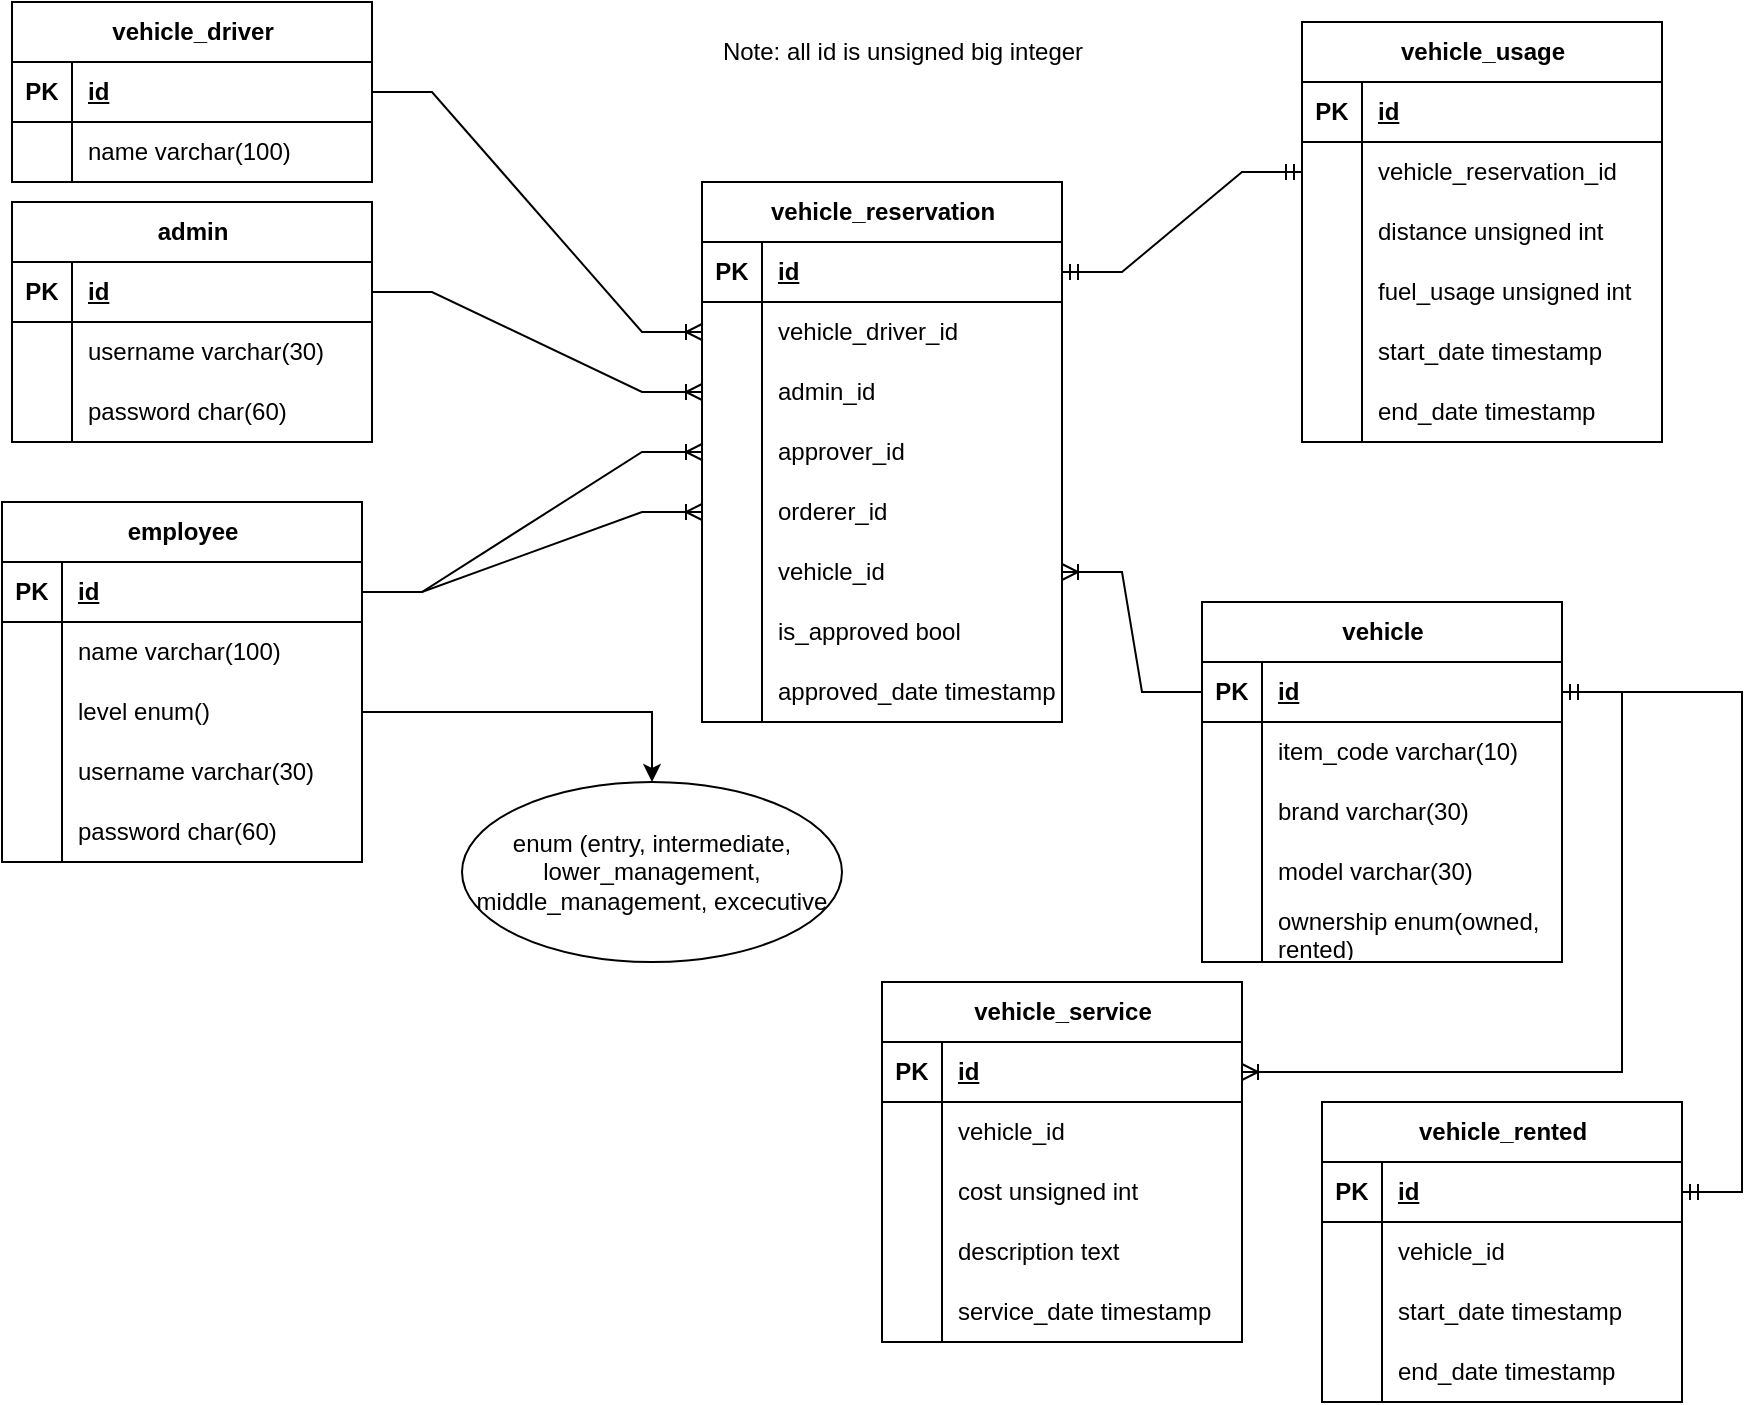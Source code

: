<mxfile version="24.5.1" type="device" pages="2">
  <diagram name="entity relationship diagram" id="K3JJD1YcuK_M_V6MdnQB">
    <mxGraphModel dx="1878" dy="666" grid="1" gridSize="10" guides="1" tooltips="1" connect="1" arrows="1" fold="1" page="1" pageScale="1" pageWidth="850" pageHeight="1100" math="0" shadow="0">
      <root>
        <mxCell id="0" />
        <mxCell id="1" parent="0" />
        <mxCell id="INOXc8CLS1KUdfV4TN_8-1" value="admin" style="shape=table;startSize=30;container=1;collapsible=1;childLayout=tableLayout;fixedRows=1;rowLines=0;fontStyle=1;align=center;resizeLast=1;html=1;" parent="1" vertex="1">
          <mxGeometry x="-445" y="230" width="180" height="120" as="geometry" />
        </mxCell>
        <mxCell id="INOXc8CLS1KUdfV4TN_8-2" value="" style="shape=tableRow;horizontal=0;startSize=0;swimlaneHead=0;swimlaneBody=0;fillColor=none;collapsible=0;dropTarget=0;points=[[0,0.5],[1,0.5]];portConstraint=eastwest;top=0;left=0;right=0;bottom=1;" parent="INOXc8CLS1KUdfV4TN_8-1" vertex="1">
          <mxGeometry y="30" width="180" height="30" as="geometry" />
        </mxCell>
        <mxCell id="INOXc8CLS1KUdfV4TN_8-3" value="PK" style="shape=partialRectangle;connectable=0;fillColor=none;top=0;left=0;bottom=0;right=0;fontStyle=1;overflow=hidden;whiteSpace=wrap;html=1;" parent="INOXc8CLS1KUdfV4TN_8-2" vertex="1">
          <mxGeometry width="30" height="30" as="geometry">
            <mxRectangle width="30" height="30" as="alternateBounds" />
          </mxGeometry>
        </mxCell>
        <mxCell id="INOXc8CLS1KUdfV4TN_8-4" value="id" style="shape=partialRectangle;connectable=0;fillColor=none;top=0;left=0;bottom=0;right=0;align=left;spacingLeft=6;fontStyle=5;overflow=hidden;whiteSpace=wrap;html=1;" parent="INOXc8CLS1KUdfV4TN_8-2" vertex="1">
          <mxGeometry x="30" width="150" height="30" as="geometry">
            <mxRectangle width="150" height="30" as="alternateBounds" />
          </mxGeometry>
        </mxCell>
        <mxCell id="INOXc8CLS1KUdfV4TN_8-5" value="" style="shape=tableRow;horizontal=0;startSize=0;swimlaneHead=0;swimlaneBody=0;fillColor=none;collapsible=0;dropTarget=0;points=[[0,0.5],[1,0.5]];portConstraint=eastwest;top=0;left=0;right=0;bottom=0;" parent="INOXc8CLS1KUdfV4TN_8-1" vertex="1">
          <mxGeometry y="60" width="180" height="30" as="geometry" />
        </mxCell>
        <mxCell id="INOXc8CLS1KUdfV4TN_8-6" value="" style="shape=partialRectangle;connectable=0;fillColor=none;top=0;left=0;bottom=0;right=0;editable=1;overflow=hidden;whiteSpace=wrap;html=1;" parent="INOXc8CLS1KUdfV4TN_8-5" vertex="1">
          <mxGeometry width="30" height="30" as="geometry">
            <mxRectangle width="30" height="30" as="alternateBounds" />
          </mxGeometry>
        </mxCell>
        <mxCell id="INOXc8CLS1KUdfV4TN_8-7" value="username varchar(30)" style="shape=partialRectangle;connectable=0;fillColor=none;top=0;left=0;bottom=0;right=0;align=left;spacingLeft=6;overflow=hidden;whiteSpace=wrap;html=1;" parent="INOXc8CLS1KUdfV4TN_8-5" vertex="1">
          <mxGeometry x="30" width="150" height="30" as="geometry">
            <mxRectangle width="150" height="30" as="alternateBounds" />
          </mxGeometry>
        </mxCell>
        <mxCell id="INOXc8CLS1KUdfV4TN_8-8" value="" style="shape=tableRow;horizontal=0;startSize=0;swimlaneHead=0;swimlaneBody=0;fillColor=none;collapsible=0;dropTarget=0;points=[[0,0.5],[1,0.5]];portConstraint=eastwest;top=0;left=0;right=0;bottom=0;" parent="INOXc8CLS1KUdfV4TN_8-1" vertex="1">
          <mxGeometry y="90" width="180" height="30" as="geometry" />
        </mxCell>
        <mxCell id="INOXc8CLS1KUdfV4TN_8-9" value="" style="shape=partialRectangle;connectable=0;fillColor=none;top=0;left=0;bottom=0;right=0;editable=1;overflow=hidden;whiteSpace=wrap;html=1;" parent="INOXc8CLS1KUdfV4TN_8-8" vertex="1">
          <mxGeometry width="30" height="30" as="geometry">
            <mxRectangle width="30" height="30" as="alternateBounds" />
          </mxGeometry>
        </mxCell>
        <mxCell id="INOXc8CLS1KUdfV4TN_8-10" value="password char(60)" style="shape=partialRectangle;connectable=0;fillColor=none;top=0;left=0;bottom=0;right=0;align=left;spacingLeft=6;overflow=hidden;whiteSpace=wrap;html=1;" parent="INOXc8CLS1KUdfV4TN_8-8" vertex="1">
          <mxGeometry x="30" width="150" height="30" as="geometry">
            <mxRectangle width="150" height="30" as="alternateBounds" />
          </mxGeometry>
        </mxCell>
        <mxCell id="INOXc8CLS1KUdfV4TN_8-24" value="vehicle" style="shape=table;startSize=30;container=1;collapsible=1;childLayout=tableLayout;fixedRows=1;rowLines=0;fontStyle=1;align=center;resizeLast=1;html=1;" parent="1" vertex="1">
          <mxGeometry x="150" y="430" width="180" height="180" as="geometry" />
        </mxCell>
        <mxCell id="INOXc8CLS1KUdfV4TN_8-25" value="" style="shape=tableRow;horizontal=0;startSize=0;swimlaneHead=0;swimlaneBody=0;fillColor=none;collapsible=0;dropTarget=0;points=[[0,0.5],[1,0.5]];portConstraint=eastwest;top=0;left=0;right=0;bottom=1;" parent="INOXc8CLS1KUdfV4TN_8-24" vertex="1">
          <mxGeometry y="30" width="180" height="30" as="geometry" />
        </mxCell>
        <mxCell id="INOXc8CLS1KUdfV4TN_8-26" value="PK" style="shape=partialRectangle;connectable=0;fillColor=none;top=0;left=0;bottom=0;right=0;fontStyle=1;overflow=hidden;whiteSpace=wrap;html=1;" parent="INOXc8CLS1KUdfV4TN_8-25" vertex="1">
          <mxGeometry width="30" height="30" as="geometry">
            <mxRectangle width="30" height="30" as="alternateBounds" />
          </mxGeometry>
        </mxCell>
        <mxCell id="INOXc8CLS1KUdfV4TN_8-27" value="id" style="shape=partialRectangle;connectable=0;fillColor=none;top=0;left=0;bottom=0;right=0;align=left;spacingLeft=6;fontStyle=5;overflow=hidden;whiteSpace=wrap;html=1;" parent="INOXc8CLS1KUdfV4TN_8-25" vertex="1">
          <mxGeometry x="30" width="150" height="30" as="geometry">
            <mxRectangle width="150" height="30" as="alternateBounds" />
          </mxGeometry>
        </mxCell>
        <mxCell id="INOXc8CLS1KUdfV4TN_8-28" value="" style="shape=tableRow;horizontal=0;startSize=0;swimlaneHead=0;swimlaneBody=0;fillColor=none;collapsible=0;dropTarget=0;points=[[0,0.5],[1,0.5]];portConstraint=eastwest;top=0;left=0;right=0;bottom=0;" parent="INOXc8CLS1KUdfV4TN_8-24" vertex="1">
          <mxGeometry y="60" width="180" height="30" as="geometry" />
        </mxCell>
        <mxCell id="INOXc8CLS1KUdfV4TN_8-29" value="" style="shape=partialRectangle;connectable=0;fillColor=none;top=0;left=0;bottom=0;right=0;editable=1;overflow=hidden;whiteSpace=wrap;html=1;" parent="INOXc8CLS1KUdfV4TN_8-28" vertex="1">
          <mxGeometry width="30" height="30" as="geometry">
            <mxRectangle width="30" height="30" as="alternateBounds" />
          </mxGeometry>
        </mxCell>
        <mxCell id="INOXc8CLS1KUdfV4TN_8-30" value="item_code varchar(10)" style="shape=partialRectangle;connectable=0;fillColor=none;top=0;left=0;bottom=0;right=0;align=left;spacingLeft=6;overflow=hidden;whiteSpace=wrap;html=1;" parent="INOXc8CLS1KUdfV4TN_8-28" vertex="1">
          <mxGeometry x="30" width="150" height="30" as="geometry">
            <mxRectangle width="150" height="30" as="alternateBounds" />
          </mxGeometry>
        </mxCell>
        <mxCell id="INOXc8CLS1KUdfV4TN_8-37" value="" style="shape=tableRow;horizontal=0;startSize=0;swimlaneHead=0;swimlaneBody=0;fillColor=none;collapsible=0;dropTarget=0;points=[[0,0.5],[1,0.5]];portConstraint=eastwest;top=0;left=0;right=0;bottom=0;" parent="INOXc8CLS1KUdfV4TN_8-24" vertex="1">
          <mxGeometry y="90" width="180" height="30" as="geometry" />
        </mxCell>
        <mxCell id="INOXc8CLS1KUdfV4TN_8-38" value="" style="shape=partialRectangle;connectable=0;fillColor=none;top=0;left=0;bottom=0;right=0;editable=1;overflow=hidden;whiteSpace=wrap;html=1;" parent="INOXc8CLS1KUdfV4TN_8-37" vertex="1">
          <mxGeometry width="30" height="30" as="geometry">
            <mxRectangle width="30" height="30" as="alternateBounds" />
          </mxGeometry>
        </mxCell>
        <mxCell id="INOXc8CLS1KUdfV4TN_8-39" value="brand varchar(30)" style="shape=partialRectangle;connectable=0;fillColor=none;top=0;left=0;bottom=0;right=0;align=left;spacingLeft=6;overflow=hidden;whiteSpace=wrap;html=1;" parent="INOXc8CLS1KUdfV4TN_8-37" vertex="1">
          <mxGeometry x="30" width="150" height="30" as="geometry">
            <mxRectangle width="150" height="30" as="alternateBounds" />
          </mxGeometry>
        </mxCell>
        <mxCell id="INOXc8CLS1KUdfV4TN_8-31" value="" style="shape=tableRow;horizontal=0;startSize=0;swimlaneHead=0;swimlaneBody=0;fillColor=none;collapsible=0;dropTarget=0;points=[[0,0.5],[1,0.5]];portConstraint=eastwest;top=0;left=0;right=0;bottom=0;" parent="INOXc8CLS1KUdfV4TN_8-24" vertex="1">
          <mxGeometry y="120" width="180" height="30" as="geometry" />
        </mxCell>
        <mxCell id="INOXc8CLS1KUdfV4TN_8-32" value="" style="shape=partialRectangle;connectable=0;fillColor=none;top=0;left=0;bottom=0;right=0;editable=1;overflow=hidden;whiteSpace=wrap;html=1;" parent="INOXc8CLS1KUdfV4TN_8-31" vertex="1">
          <mxGeometry width="30" height="30" as="geometry">
            <mxRectangle width="30" height="30" as="alternateBounds" />
          </mxGeometry>
        </mxCell>
        <mxCell id="INOXc8CLS1KUdfV4TN_8-33" value="model varchar(30)" style="shape=partialRectangle;connectable=0;fillColor=none;top=0;left=0;bottom=0;right=0;align=left;spacingLeft=6;overflow=hidden;whiteSpace=wrap;html=1;" parent="INOXc8CLS1KUdfV4TN_8-31" vertex="1">
          <mxGeometry x="30" width="150" height="30" as="geometry">
            <mxRectangle width="150" height="30" as="alternateBounds" />
          </mxGeometry>
        </mxCell>
        <mxCell id="INOXc8CLS1KUdfV4TN_8-98" value="" style="shape=tableRow;horizontal=0;startSize=0;swimlaneHead=0;swimlaneBody=0;fillColor=none;collapsible=0;dropTarget=0;points=[[0,0.5],[1,0.5]];portConstraint=eastwest;top=0;left=0;right=0;bottom=0;" parent="INOXc8CLS1KUdfV4TN_8-24" vertex="1">
          <mxGeometry y="150" width="180" height="30" as="geometry" />
        </mxCell>
        <mxCell id="INOXc8CLS1KUdfV4TN_8-99" value="" style="shape=partialRectangle;connectable=0;fillColor=none;top=0;left=0;bottom=0;right=0;editable=1;overflow=hidden;whiteSpace=wrap;html=1;" parent="INOXc8CLS1KUdfV4TN_8-98" vertex="1">
          <mxGeometry width="30" height="30" as="geometry">
            <mxRectangle width="30" height="30" as="alternateBounds" />
          </mxGeometry>
        </mxCell>
        <mxCell id="INOXc8CLS1KUdfV4TN_8-100" value="ownership enum(owned, rented)" style="shape=partialRectangle;connectable=0;fillColor=none;top=0;left=0;bottom=0;right=0;align=left;spacingLeft=6;overflow=hidden;whiteSpace=wrap;html=1;" parent="INOXc8CLS1KUdfV4TN_8-98" vertex="1">
          <mxGeometry x="30" width="150" height="30" as="geometry">
            <mxRectangle width="150" height="30" as="alternateBounds" />
          </mxGeometry>
        </mxCell>
        <mxCell id="INOXc8CLS1KUdfV4TN_8-53" value="vehicle_driver" style="shape=table;startSize=30;container=1;collapsible=1;childLayout=tableLayout;fixedRows=1;rowLines=0;fontStyle=1;align=center;resizeLast=1;html=1;" parent="1" vertex="1">
          <mxGeometry x="-445" y="130" width="180" height="90" as="geometry" />
        </mxCell>
        <mxCell id="INOXc8CLS1KUdfV4TN_8-54" value="" style="shape=tableRow;horizontal=0;startSize=0;swimlaneHead=0;swimlaneBody=0;fillColor=none;collapsible=0;dropTarget=0;points=[[0,0.5],[1,0.5]];portConstraint=eastwest;top=0;left=0;right=0;bottom=1;" parent="INOXc8CLS1KUdfV4TN_8-53" vertex="1">
          <mxGeometry y="30" width="180" height="30" as="geometry" />
        </mxCell>
        <mxCell id="INOXc8CLS1KUdfV4TN_8-55" value="PK" style="shape=partialRectangle;connectable=0;fillColor=none;top=0;left=0;bottom=0;right=0;fontStyle=1;overflow=hidden;whiteSpace=wrap;html=1;" parent="INOXc8CLS1KUdfV4TN_8-54" vertex="1">
          <mxGeometry width="30" height="30" as="geometry">
            <mxRectangle width="30" height="30" as="alternateBounds" />
          </mxGeometry>
        </mxCell>
        <mxCell id="INOXc8CLS1KUdfV4TN_8-56" value="id" style="shape=partialRectangle;connectable=0;fillColor=none;top=0;left=0;bottom=0;right=0;align=left;spacingLeft=6;fontStyle=5;overflow=hidden;whiteSpace=wrap;html=1;" parent="INOXc8CLS1KUdfV4TN_8-54" vertex="1">
          <mxGeometry x="30" width="150" height="30" as="geometry">
            <mxRectangle width="150" height="30" as="alternateBounds" />
          </mxGeometry>
        </mxCell>
        <mxCell id="INOXc8CLS1KUdfV4TN_8-57" value="" style="shape=tableRow;horizontal=0;startSize=0;swimlaneHead=0;swimlaneBody=0;fillColor=none;collapsible=0;dropTarget=0;points=[[0,0.5],[1,0.5]];portConstraint=eastwest;top=0;left=0;right=0;bottom=0;" parent="INOXc8CLS1KUdfV4TN_8-53" vertex="1">
          <mxGeometry y="60" width="180" height="30" as="geometry" />
        </mxCell>
        <mxCell id="INOXc8CLS1KUdfV4TN_8-58" value="" style="shape=partialRectangle;connectable=0;fillColor=none;top=0;left=0;bottom=0;right=0;editable=1;overflow=hidden;whiteSpace=wrap;html=1;" parent="INOXc8CLS1KUdfV4TN_8-57" vertex="1">
          <mxGeometry width="30" height="30" as="geometry">
            <mxRectangle width="30" height="30" as="alternateBounds" />
          </mxGeometry>
        </mxCell>
        <mxCell id="INOXc8CLS1KUdfV4TN_8-59" value="name varchar(100)" style="shape=partialRectangle;connectable=0;fillColor=none;top=0;left=0;bottom=0;right=0;align=left;spacingLeft=6;overflow=hidden;whiteSpace=wrap;html=1;" parent="INOXc8CLS1KUdfV4TN_8-57" vertex="1">
          <mxGeometry x="30" width="150" height="30" as="geometry">
            <mxRectangle width="150" height="30" as="alternateBounds" />
          </mxGeometry>
        </mxCell>
        <mxCell id="INOXc8CLS1KUdfV4TN_8-66" value="vehicle_usage" style="shape=table;startSize=30;container=1;collapsible=1;childLayout=tableLayout;fixedRows=1;rowLines=0;fontStyle=1;align=center;resizeLast=1;html=1;" parent="1" vertex="1">
          <mxGeometry x="200" y="140" width="180" height="210" as="geometry" />
        </mxCell>
        <mxCell id="INOXc8CLS1KUdfV4TN_8-67" value="" style="shape=tableRow;horizontal=0;startSize=0;swimlaneHead=0;swimlaneBody=0;fillColor=none;collapsible=0;dropTarget=0;points=[[0,0.5],[1,0.5]];portConstraint=eastwest;top=0;left=0;right=0;bottom=1;" parent="INOXc8CLS1KUdfV4TN_8-66" vertex="1">
          <mxGeometry y="30" width="180" height="30" as="geometry" />
        </mxCell>
        <mxCell id="INOXc8CLS1KUdfV4TN_8-68" value="PK" style="shape=partialRectangle;connectable=0;fillColor=none;top=0;left=0;bottom=0;right=0;fontStyle=1;overflow=hidden;whiteSpace=wrap;html=1;" parent="INOXc8CLS1KUdfV4TN_8-67" vertex="1">
          <mxGeometry width="30" height="30" as="geometry">
            <mxRectangle width="30" height="30" as="alternateBounds" />
          </mxGeometry>
        </mxCell>
        <mxCell id="INOXc8CLS1KUdfV4TN_8-69" value="id" style="shape=partialRectangle;connectable=0;fillColor=none;top=0;left=0;bottom=0;right=0;align=left;spacingLeft=6;fontStyle=5;overflow=hidden;whiteSpace=wrap;html=1;" parent="INOXc8CLS1KUdfV4TN_8-67" vertex="1">
          <mxGeometry x="30" width="150" height="30" as="geometry">
            <mxRectangle width="150" height="30" as="alternateBounds" />
          </mxGeometry>
        </mxCell>
        <mxCell id="INOXc8CLS1KUdfV4TN_8-129" value="" style="shape=tableRow;horizontal=0;startSize=0;swimlaneHead=0;swimlaneBody=0;fillColor=none;collapsible=0;dropTarget=0;points=[[0,0.5],[1,0.5]];portConstraint=eastwest;top=0;left=0;right=0;bottom=0;" parent="INOXc8CLS1KUdfV4TN_8-66" vertex="1">
          <mxGeometry y="60" width="180" height="30" as="geometry" />
        </mxCell>
        <mxCell id="INOXc8CLS1KUdfV4TN_8-130" value="" style="shape=partialRectangle;connectable=0;fillColor=none;top=0;left=0;bottom=0;right=0;editable=1;overflow=hidden;whiteSpace=wrap;html=1;" parent="INOXc8CLS1KUdfV4TN_8-129" vertex="1">
          <mxGeometry width="30" height="30" as="geometry">
            <mxRectangle width="30" height="30" as="alternateBounds" />
          </mxGeometry>
        </mxCell>
        <mxCell id="INOXc8CLS1KUdfV4TN_8-131" value="vehicle_reservation_id" style="shape=partialRectangle;connectable=0;fillColor=none;top=0;left=0;bottom=0;right=0;align=left;spacingLeft=6;overflow=hidden;whiteSpace=wrap;html=1;" parent="INOXc8CLS1KUdfV4TN_8-129" vertex="1">
          <mxGeometry x="30" width="150" height="30" as="geometry">
            <mxRectangle width="150" height="30" as="alternateBounds" />
          </mxGeometry>
        </mxCell>
        <mxCell id="INOXc8CLS1KUdfV4TN_8-76" value="" style="shape=tableRow;horizontal=0;startSize=0;swimlaneHead=0;swimlaneBody=0;fillColor=none;collapsible=0;dropTarget=0;points=[[0,0.5],[1,0.5]];portConstraint=eastwest;top=0;left=0;right=0;bottom=0;" parent="INOXc8CLS1KUdfV4TN_8-66" vertex="1">
          <mxGeometry y="90" width="180" height="30" as="geometry" />
        </mxCell>
        <mxCell id="INOXc8CLS1KUdfV4TN_8-77" value="" style="shape=partialRectangle;connectable=0;fillColor=none;top=0;left=0;bottom=0;right=0;editable=1;overflow=hidden;whiteSpace=wrap;html=1;" parent="INOXc8CLS1KUdfV4TN_8-76" vertex="1">
          <mxGeometry width="30" height="30" as="geometry">
            <mxRectangle width="30" height="30" as="alternateBounds" />
          </mxGeometry>
        </mxCell>
        <mxCell id="INOXc8CLS1KUdfV4TN_8-78" value="distance unsigned int" style="shape=partialRectangle;connectable=0;fillColor=none;top=0;left=0;bottom=0;right=0;align=left;spacingLeft=6;overflow=hidden;whiteSpace=wrap;html=1;" parent="INOXc8CLS1KUdfV4TN_8-76" vertex="1">
          <mxGeometry x="30" width="150" height="30" as="geometry">
            <mxRectangle width="150" height="30" as="alternateBounds" />
          </mxGeometry>
        </mxCell>
        <mxCell id="INOXc8CLS1KUdfV4TN_8-79" value="" style="shape=tableRow;horizontal=0;startSize=0;swimlaneHead=0;swimlaneBody=0;fillColor=none;collapsible=0;dropTarget=0;points=[[0,0.5],[1,0.5]];portConstraint=eastwest;top=0;left=0;right=0;bottom=0;" parent="INOXc8CLS1KUdfV4TN_8-66" vertex="1">
          <mxGeometry y="120" width="180" height="30" as="geometry" />
        </mxCell>
        <mxCell id="INOXc8CLS1KUdfV4TN_8-80" value="" style="shape=partialRectangle;connectable=0;fillColor=none;top=0;left=0;bottom=0;right=0;editable=1;overflow=hidden;whiteSpace=wrap;html=1;" parent="INOXc8CLS1KUdfV4TN_8-79" vertex="1">
          <mxGeometry width="30" height="30" as="geometry">
            <mxRectangle width="30" height="30" as="alternateBounds" />
          </mxGeometry>
        </mxCell>
        <mxCell id="INOXc8CLS1KUdfV4TN_8-81" value="fuel_usage unsigned int" style="shape=partialRectangle;connectable=0;fillColor=none;top=0;left=0;bottom=0;right=0;align=left;spacingLeft=6;overflow=hidden;whiteSpace=wrap;html=1;" parent="INOXc8CLS1KUdfV4TN_8-79" vertex="1">
          <mxGeometry x="30" width="150" height="30" as="geometry">
            <mxRectangle width="150" height="30" as="alternateBounds" />
          </mxGeometry>
        </mxCell>
        <mxCell id="INOXc8CLS1KUdfV4TN_8-73" value="" style="shape=tableRow;horizontal=0;startSize=0;swimlaneHead=0;swimlaneBody=0;fillColor=none;collapsible=0;dropTarget=0;points=[[0,0.5],[1,0.5]];portConstraint=eastwest;top=0;left=0;right=0;bottom=0;" parent="INOXc8CLS1KUdfV4TN_8-66" vertex="1">
          <mxGeometry y="150" width="180" height="30" as="geometry" />
        </mxCell>
        <mxCell id="INOXc8CLS1KUdfV4TN_8-74" value="" style="shape=partialRectangle;connectable=0;fillColor=none;top=0;left=0;bottom=0;right=0;editable=1;overflow=hidden;whiteSpace=wrap;html=1;" parent="INOXc8CLS1KUdfV4TN_8-73" vertex="1">
          <mxGeometry width="30" height="30" as="geometry">
            <mxRectangle width="30" height="30" as="alternateBounds" />
          </mxGeometry>
        </mxCell>
        <mxCell id="INOXc8CLS1KUdfV4TN_8-75" value="start_date timestamp" style="shape=partialRectangle;connectable=0;fillColor=none;top=0;left=0;bottom=0;right=0;align=left;spacingLeft=6;overflow=hidden;whiteSpace=wrap;html=1;" parent="INOXc8CLS1KUdfV4TN_8-73" vertex="1">
          <mxGeometry x="30" width="150" height="30" as="geometry">
            <mxRectangle width="150" height="30" as="alternateBounds" />
          </mxGeometry>
        </mxCell>
        <mxCell id="INOXc8CLS1KUdfV4TN_8-110" value="" style="shape=tableRow;horizontal=0;startSize=0;swimlaneHead=0;swimlaneBody=0;fillColor=none;collapsible=0;dropTarget=0;points=[[0,0.5],[1,0.5]];portConstraint=eastwest;top=0;left=0;right=0;bottom=0;" parent="INOXc8CLS1KUdfV4TN_8-66" vertex="1">
          <mxGeometry y="180" width="180" height="30" as="geometry" />
        </mxCell>
        <mxCell id="INOXc8CLS1KUdfV4TN_8-111" value="" style="shape=partialRectangle;connectable=0;fillColor=none;top=0;left=0;bottom=0;right=0;editable=1;overflow=hidden;whiteSpace=wrap;html=1;" parent="INOXc8CLS1KUdfV4TN_8-110" vertex="1">
          <mxGeometry width="30" height="30" as="geometry">
            <mxRectangle width="30" height="30" as="alternateBounds" />
          </mxGeometry>
        </mxCell>
        <mxCell id="INOXc8CLS1KUdfV4TN_8-112" value="end_date timestamp" style="shape=partialRectangle;connectable=0;fillColor=none;top=0;left=0;bottom=0;right=0;align=left;spacingLeft=6;overflow=hidden;whiteSpace=wrap;html=1;" parent="INOXc8CLS1KUdfV4TN_8-110" vertex="1">
          <mxGeometry x="30" width="150" height="30" as="geometry">
            <mxRectangle width="150" height="30" as="alternateBounds" />
          </mxGeometry>
        </mxCell>
        <mxCell id="INOXc8CLS1KUdfV4TN_8-85" value="vehicle_rented" style="shape=table;startSize=30;container=1;collapsible=1;childLayout=tableLayout;fixedRows=1;rowLines=0;fontStyle=1;align=center;resizeLast=1;html=1;" parent="1" vertex="1">
          <mxGeometry x="210" y="680" width="180" height="150" as="geometry" />
        </mxCell>
        <mxCell id="INOXc8CLS1KUdfV4TN_8-86" value="" style="shape=tableRow;horizontal=0;startSize=0;swimlaneHead=0;swimlaneBody=0;fillColor=none;collapsible=0;dropTarget=0;points=[[0,0.5],[1,0.5]];portConstraint=eastwest;top=0;left=0;right=0;bottom=1;" parent="INOXc8CLS1KUdfV4TN_8-85" vertex="1">
          <mxGeometry y="30" width="180" height="30" as="geometry" />
        </mxCell>
        <mxCell id="INOXc8CLS1KUdfV4TN_8-87" value="PK" style="shape=partialRectangle;connectable=0;fillColor=none;top=0;left=0;bottom=0;right=0;fontStyle=1;overflow=hidden;whiteSpace=wrap;html=1;" parent="INOXc8CLS1KUdfV4TN_8-86" vertex="1">
          <mxGeometry width="30" height="30" as="geometry">
            <mxRectangle width="30" height="30" as="alternateBounds" />
          </mxGeometry>
        </mxCell>
        <mxCell id="INOXc8CLS1KUdfV4TN_8-88" value="id" style="shape=partialRectangle;connectable=0;fillColor=none;top=0;left=0;bottom=0;right=0;align=left;spacingLeft=6;fontStyle=5;overflow=hidden;whiteSpace=wrap;html=1;" parent="INOXc8CLS1KUdfV4TN_8-86" vertex="1">
          <mxGeometry x="30" width="150" height="30" as="geometry">
            <mxRectangle width="150" height="30" as="alternateBounds" />
          </mxGeometry>
        </mxCell>
        <mxCell id="INOXc8CLS1KUdfV4TN_8-89" value="" style="shape=tableRow;horizontal=0;startSize=0;swimlaneHead=0;swimlaneBody=0;fillColor=none;collapsible=0;dropTarget=0;points=[[0,0.5],[1,0.5]];portConstraint=eastwest;top=0;left=0;right=0;bottom=0;" parent="INOXc8CLS1KUdfV4TN_8-85" vertex="1">
          <mxGeometry y="60" width="180" height="30" as="geometry" />
        </mxCell>
        <mxCell id="INOXc8CLS1KUdfV4TN_8-90" value="" style="shape=partialRectangle;connectable=0;fillColor=none;top=0;left=0;bottom=0;right=0;editable=1;overflow=hidden;whiteSpace=wrap;html=1;" parent="INOXc8CLS1KUdfV4TN_8-89" vertex="1">
          <mxGeometry width="30" height="30" as="geometry">
            <mxRectangle width="30" height="30" as="alternateBounds" />
          </mxGeometry>
        </mxCell>
        <mxCell id="INOXc8CLS1KUdfV4TN_8-91" value="vehicle_id" style="shape=partialRectangle;connectable=0;fillColor=none;top=0;left=0;bottom=0;right=0;align=left;spacingLeft=6;overflow=hidden;whiteSpace=wrap;html=1;" parent="INOXc8CLS1KUdfV4TN_8-89" vertex="1">
          <mxGeometry x="30" width="150" height="30" as="geometry">
            <mxRectangle width="150" height="30" as="alternateBounds" />
          </mxGeometry>
        </mxCell>
        <mxCell id="INOXc8CLS1KUdfV4TN_8-95" value="" style="shape=tableRow;horizontal=0;startSize=0;swimlaneHead=0;swimlaneBody=0;fillColor=none;collapsible=0;dropTarget=0;points=[[0,0.5],[1,0.5]];portConstraint=eastwest;top=0;left=0;right=0;bottom=0;" parent="INOXc8CLS1KUdfV4TN_8-85" vertex="1">
          <mxGeometry y="90" width="180" height="30" as="geometry" />
        </mxCell>
        <mxCell id="INOXc8CLS1KUdfV4TN_8-96" value="" style="shape=partialRectangle;connectable=0;fillColor=none;top=0;left=0;bottom=0;right=0;editable=1;overflow=hidden;whiteSpace=wrap;html=1;" parent="INOXc8CLS1KUdfV4TN_8-95" vertex="1">
          <mxGeometry width="30" height="30" as="geometry">
            <mxRectangle width="30" height="30" as="alternateBounds" />
          </mxGeometry>
        </mxCell>
        <mxCell id="INOXc8CLS1KUdfV4TN_8-97" value="start_date timestamp" style="shape=partialRectangle;connectable=0;fillColor=none;top=0;left=0;bottom=0;right=0;align=left;spacingLeft=6;overflow=hidden;whiteSpace=wrap;html=1;" parent="INOXc8CLS1KUdfV4TN_8-95" vertex="1">
          <mxGeometry x="30" width="150" height="30" as="geometry">
            <mxRectangle width="150" height="30" as="alternateBounds" />
          </mxGeometry>
        </mxCell>
        <mxCell id="INOXc8CLS1KUdfV4TN_8-101" value="" style="shape=tableRow;horizontal=0;startSize=0;swimlaneHead=0;swimlaneBody=0;fillColor=none;collapsible=0;dropTarget=0;points=[[0,0.5],[1,0.5]];portConstraint=eastwest;top=0;left=0;right=0;bottom=0;" parent="INOXc8CLS1KUdfV4TN_8-85" vertex="1">
          <mxGeometry y="120" width="180" height="30" as="geometry" />
        </mxCell>
        <mxCell id="INOXc8CLS1KUdfV4TN_8-102" value="" style="shape=partialRectangle;connectable=0;fillColor=none;top=0;left=0;bottom=0;right=0;editable=1;overflow=hidden;whiteSpace=wrap;html=1;" parent="INOXc8CLS1KUdfV4TN_8-101" vertex="1">
          <mxGeometry width="30" height="30" as="geometry">
            <mxRectangle width="30" height="30" as="alternateBounds" />
          </mxGeometry>
        </mxCell>
        <mxCell id="INOXc8CLS1KUdfV4TN_8-103" value="end_date timestamp" style="shape=partialRectangle;connectable=0;fillColor=none;top=0;left=0;bottom=0;right=0;align=left;spacingLeft=6;overflow=hidden;whiteSpace=wrap;html=1;" parent="INOXc8CLS1KUdfV4TN_8-101" vertex="1">
          <mxGeometry x="30" width="150" height="30" as="geometry">
            <mxRectangle width="150" height="30" as="alternateBounds" />
          </mxGeometry>
        </mxCell>
        <mxCell id="INOXc8CLS1KUdfV4TN_8-113" value="vehicle_service" style="shape=table;startSize=30;container=1;collapsible=1;childLayout=tableLayout;fixedRows=1;rowLines=0;fontStyle=1;align=center;resizeLast=1;html=1;" parent="1" vertex="1">
          <mxGeometry x="-10" y="620" width="180" height="180" as="geometry" />
        </mxCell>
        <mxCell id="INOXc8CLS1KUdfV4TN_8-114" value="" style="shape=tableRow;horizontal=0;startSize=0;swimlaneHead=0;swimlaneBody=0;fillColor=none;collapsible=0;dropTarget=0;points=[[0,0.5],[1,0.5]];portConstraint=eastwest;top=0;left=0;right=0;bottom=1;" parent="INOXc8CLS1KUdfV4TN_8-113" vertex="1">
          <mxGeometry y="30" width="180" height="30" as="geometry" />
        </mxCell>
        <mxCell id="INOXc8CLS1KUdfV4TN_8-115" value="PK" style="shape=partialRectangle;connectable=0;fillColor=none;top=0;left=0;bottom=0;right=0;fontStyle=1;overflow=hidden;whiteSpace=wrap;html=1;" parent="INOXc8CLS1KUdfV4TN_8-114" vertex="1">
          <mxGeometry width="30" height="30" as="geometry">
            <mxRectangle width="30" height="30" as="alternateBounds" />
          </mxGeometry>
        </mxCell>
        <mxCell id="INOXc8CLS1KUdfV4TN_8-116" value="id" style="shape=partialRectangle;connectable=0;fillColor=none;top=0;left=0;bottom=0;right=0;align=left;spacingLeft=6;fontStyle=5;overflow=hidden;whiteSpace=wrap;html=1;" parent="INOXc8CLS1KUdfV4TN_8-114" vertex="1">
          <mxGeometry x="30" width="150" height="30" as="geometry">
            <mxRectangle width="150" height="30" as="alternateBounds" />
          </mxGeometry>
        </mxCell>
        <mxCell id="INOXc8CLS1KUdfV4TN_8-117" value="" style="shape=tableRow;horizontal=0;startSize=0;swimlaneHead=0;swimlaneBody=0;fillColor=none;collapsible=0;dropTarget=0;points=[[0,0.5],[1,0.5]];portConstraint=eastwest;top=0;left=0;right=0;bottom=0;" parent="INOXc8CLS1KUdfV4TN_8-113" vertex="1">
          <mxGeometry y="60" width="180" height="30" as="geometry" />
        </mxCell>
        <mxCell id="INOXc8CLS1KUdfV4TN_8-118" value="" style="shape=partialRectangle;connectable=0;fillColor=none;top=0;left=0;bottom=0;right=0;editable=1;overflow=hidden;whiteSpace=wrap;html=1;" parent="INOXc8CLS1KUdfV4TN_8-117" vertex="1">
          <mxGeometry width="30" height="30" as="geometry">
            <mxRectangle width="30" height="30" as="alternateBounds" />
          </mxGeometry>
        </mxCell>
        <mxCell id="INOXc8CLS1KUdfV4TN_8-119" value="vehicle_id" style="shape=partialRectangle;connectable=0;fillColor=none;top=0;left=0;bottom=0;right=0;align=left;spacingLeft=6;overflow=hidden;whiteSpace=wrap;html=1;" parent="INOXc8CLS1KUdfV4TN_8-117" vertex="1">
          <mxGeometry x="30" width="150" height="30" as="geometry">
            <mxRectangle width="150" height="30" as="alternateBounds" />
          </mxGeometry>
        </mxCell>
        <mxCell id="WYpg9h3LESWje26sZTzU-1" value="" style="shape=tableRow;horizontal=0;startSize=0;swimlaneHead=0;swimlaneBody=0;fillColor=none;collapsible=0;dropTarget=0;points=[[0,0.5],[1,0.5]];portConstraint=eastwest;top=0;left=0;right=0;bottom=0;" parent="INOXc8CLS1KUdfV4TN_8-113" vertex="1">
          <mxGeometry y="90" width="180" height="30" as="geometry" />
        </mxCell>
        <mxCell id="WYpg9h3LESWje26sZTzU-2" value="" style="shape=partialRectangle;connectable=0;fillColor=none;top=0;left=0;bottom=0;right=0;editable=1;overflow=hidden;whiteSpace=wrap;html=1;" parent="WYpg9h3LESWje26sZTzU-1" vertex="1">
          <mxGeometry width="30" height="30" as="geometry">
            <mxRectangle width="30" height="30" as="alternateBounds" />
          </mxGeometry>
        </mxCell>
        <mxCell id="WYpg9h3LESWje26sZTzU-3" value="cost unsigned int" style="shape=partialRectangle;connectable=0;fillColor=none;top=0;left=0;bottom=0;right=0;align=left;spacingLeft=6;overflow=hidden;whiteSpace=wrap;html=1;" parent="WYpg9h3LESWje26sZTzU-1" vertex="1">
          <mxGeometry x="30" width="150" height="30" as="geometry">
            <mxRectangle width="150" height="30" as="alternateBounds" />
          </mxGeometry>
        </mxCell>
        <mxCell id="WYpg9h3LESWje26sZTzU-4" value="" style="shape=tableRow;horizontal=0;startSize=0;swimlaneHead=0;swimlaneBody=0;fillColor=none;collapsible=0;dropTarget=0;points=[[0,0.5],[1,0.5]];portConstraint=eastwest;top=0;left=0;right=0;bottom=0;" parent="INOXc8CLS1KUdfV4TN_8-113" vertex="1">
          <mxGeometry y="120" width="180" height="30" as="geometry" />
        </mxCell>
        <mxCell id="WYpg9h3LESWje26sZTzU-5" value="" style="shape=partialRectangle;connectable=0;fillColor=none;top=0;left=0;bottom=0;right=0;editable=1;overflow=hidden;whiteSpace=wrap;html=1;" parent="WYpg9h3LESWje26sZTzU-4" vertex="1">
          <mxGeometry width="30" height="30" as="geometry">
            <mxRectangle width="30" height="30" as="alternateBounds" />
          </mxGeometry>
        </mxCell>
        <mxCell id="WYpg9h3LESWje26sZTzU-6" value="description text" style="shape=partialRectangle;connectable=0;fillColor=none;top=0;left=0;bottom=0;right=0;align=left;spacingLeft=6;overflow=hidden;whiteSpace=wrap;html=1;" parent="WYpg9h3LESWje26sZTzU-4" vertex="1">
          <mxGeometry x="30" width="150" height="30" as="geometry">
            <mxRectangle width="150" height="30" as="alternateBounds" />
          </mxGeometry>
        </mxCell>
        <mxCell id="INOXc8CLS1KUdfV4TN_8-120" value="" style="shape=tableRow;horizontal=0;startSize=0;swimlaneHead=0;swimlaneBody=0;fillColor=none;collapsible=0;dropTarget=0;points=[[0,0.5],[1,0.5]];portConstraint=eastwest;top=0;left=0;right=0;bottom=0;" parent="INOXc8CLS1KUdfV4TN_8-113" vertex="1">
          <mxGeometry y="150" width="180" height="30" as="geometry" />
        </mxCell>
        <mxCell id="INOXc8CLS1KUdfV4TN_8-121" value="" style="shape=partialRectangle;connectable=0;fillColor=none;top=0;left=0;bottom=0;right=0;editable=1;overflow=hidden;whiteSpace=wrap;html=1;" parent="INOXc8CLS1KUdfV4TN_8-120" vertex="1">
          <mxGeometry width="30" height="30" as="geometry">
            <mxRectangle width="30" height="30" as="alternateBounds" />
          </mxGeometry>
        </mxCell>
        <mxCell id="INOXc8CLS1KUdfV4TN_8-122" value="service_date timestamp" style="shape=partialRectangle;connectable=0;fillColor=none;top=0;left=0;bottom=0;right=0;align=left;spacingLeft=6;overflow=hidden;whiteSpace=wrap;html=1;" parent="INOXc8CLS1KUdfV4TN_8-120" vertex="1">
          <mxGeometry x="30" width="150" height="30" as="geometry">
            <mxRectangle width="150" height="30" as="alternateBounds" />
          </mxGeometry>
        </mxCell>
        <mxCell id="INOXc8CLS1KUdfV4TN_8-133" value="" style="edgeStyle=entityRelationEdgeStyle;fontSize=12;html=1;endArrow=ERoneToMany;rounded=0;" parent="1" source="INOXc8CLS1KUdfV4TN_8-25" target="INOXc8CLS1KUdfV4TN_8-114" edge="1">
          <mxGeometry width="100" height="100" relative="1" as="geometry">
            <mxPoint x="-50" y="1083" as="sourcePoint" />
            <mxPoint x="150" y="1130" as="targetPoint" />
          </mxGeometry>
        </mxCell>
        <mxCell id="INOXc8CLS1KUdfV4TN_8-138" value="vehicle_reservation" style="shape=table;startSize=30;container=1;collapsible=1;childLayout=tableLayout;fixedRows=1;rowLines=0;fontStyle=1;align=center;resizeLast=1;html=1;" parent="1" vertex="1">
          <mxGeometry x="-100" y="220" width="180" height="270" as="geometry" />
        </mxCell>
        <mxCell id="INOXc8CLS1KUdfV4TN_8-139" value="" style="shape=tableRow;horizontal=0;startSize=0;swimlaneHead=0;swimlaneBody=0;fillColor=none;collapsible=0;dropTarget=0;points=[[0,0.5],[1,0.5]];portConstraint=eastwest;top=0;left=0;right=0;bottom=1;" parent="INOXc8CLS1KUdfV4TN_8-138" vertex="1">
          <mxGeometry y="30" width="180" height="30" as="geometry" />
        </mxCell>
        <mxCell id="INOXc8CLS1KUdfV4TN_8-140" value="PK" style="shape=partialRectangle;connectable=0;fillColor=none;top=0;left=0;bottom=0;right=0;fontStyle=1;overflow=hidden;whiteSpace=wrap;html=1;" parent="INOXc8CLS1KUdfV4TN_8-139" vertex="1">
          <mxGeometry width="30" height="30" as="geometry">
            <mxRectangle width="30" height="30" as="alternateBounds" />
          </mxGeometry>
        </mxCell>
        <mxCell id="INOXc8CLS1KUdfV4TN_8-141" value="id" style="shape=partialRectangle;connectable=0;fillColor=none;top=0;left=0;bottom=0;right=0;align=left;spacingLeft=6;fontStyle=5;overflow=hidden;whiteSpace=wrap;html=1;" parent="INOXc8CLS1KUdfV4TN_8-139" vertex="1">
          <mxGeometry x="30" width="150" height="30" as="geometry">
            <mxRectangle width="150" height="30" as="alternateBounds" />
          </mxGeometry>
        </mxCell>
        <mxCell id="INOXc8CLS1KUdfV4TN_8-145" value="" style="shape=tableRow;horizontal=0;startSize=0;swimlaneHead=0;swimlaneBody=0;fillColor=none;collapsible=0;dropTarget=0;points=[[0,0.5],[1,0.5]];portConstraint=eastwest;top=0;left=0;right=0;bottom=0;" parent="INOXc8CLS1KUdfV4TN_8-138" vertex="1">
          <mxGeometry y="60" width="180" height="30" as="geometry" />
        </mxCell>
        <mxCell id="INOXc8CLS1KUdfV4TN_8-146" value="" style="shape=partialRectangle;connectable=0;fillColor=none;top=0;left=0;bottom=0;right=0;editable=1;overflow=hidden;whiteSpace=wrap;html=1;" parent="INOXc8CLS1KUdfV4TN_8-145" vertex="1">
          <mxGeometry width="30" height="30" as="geometry">
            <mxRectangle width="30" height="30" as="alternateBounds" />
          </mxGeometry>
        </mxCell>
        <mxCell id="INOXc8CLS1KUdfV4TN_8-147" value="vehicle_driver_id" style="shape=partialRectangle;connectable=0;fillColor=none;top=0;left=0;bottom=0;right=0;align=left;spacingLeft=6;overflow=hidden;whiteSpace=wrap;html=1;" parent="INOXc8CLS1KUdfV4TN_8-145" vertex="1">
          <mxGeometry x="30" width="150" height="30" as="geometry">
            <mxRectangle width="150" height="30" as="alternateBounds" />
          </mxGeometry>
        </mxCell>
        <mxCell id="INOXc8CLS1KUdfV4TN_8-148" value="" style="shape=tableRow;horizontal=0;startSize=0;swimlaneHead=0;swimlaneBody=0;fillColor=none;collapsible=0;dropTarget=0;points=[[0,0.5],[1,0.5]];portConstraint=eastwest;top=0;left=0;right=0;bottom=0;" parent="INOXc8CLS1KUdfV4TN_8-138" vertex="1">
          <mxGeometry y="90" width="180" height="30" as="geometry" />
        </mxCell>
        <mxCell id="INOXc8CLS1KUdfV4TN_8-149" value="" style="shape=partialRectangle;connectable=0;fillColor=none;top=0;left=0;bottom=0;right=0;editable=1;overflow=hidden;whiteSpace=wrap;html=1;" parent="INOXc8CLS1KUdfV4TN_8-148" vertex="1">
          <mxGeometry width="30" height="30" as="geometry">
            <mxRectangle width="30" height="30" as="alternateBounds" />
          </mxGeometry>
        </mxCell>
        <mxCell id="INOXc8CLS1KUdfV4TN_8-150" value="admin_id" style="shape=partialRectangle;connectable=0;fillColor=none;top=0;left=0;bottom=0;right=0;align=left;spacingLeft=6;overflow=hidden;whiteSpace=wrap;html=1;" parent="INOXc8CLS1KUdfV4TN_8-148" vertex="1">
          <mxGeometry x="30" width="150" height="30" as="geometry">
            <mxRectangle width="150" height="30" as="alternateBounds" />
          </mxGeometry>
        </mxCell>
        <mxCell id="INOXc8CLS1KUdfV4TN_8-151" value="" style="shape=tableRow;horizontal=0;startSize=0;swimlaneHead=0;swimlaneBody=0;fillColor=none;collapsible=0;dropTarget=0;points=[[0,0.5],[1,0.5]];portConstraint=eastwest;top=0;left=0;right=0;bottom=0;" parent="INOXc8CLS1KUdfV4TN_8-138" vertex="1">
          <mxGeometry y="120" width="180" height="30" as="geometry" />
        </mxCell>
        <mxCell id="INOXc8CLS1KUdfV4TN_8-152" value="" style="shape=partialRectangle;connectable=0;fillColor=none;top=0;left=0;bottom=0;right=0;editable=1;overflow=hidden;whiteSpace=wrap;html=1;" parent="INOXc8CLS1KUdfV4TN_8-151" vertex="1">
          <mxGeometry width="30" height="30" as="geometry">
            <mxRectangle width="30" height="30" as="alternateBounds" />
          </mxGeometry>
        </mxCell>
        <mxCell id="INOXc8CLS1KUdfV4TN_8-153" value="approver_id" style="shape=partialRectangle;connectable=0;fillColor=none;top=0;left=0;bottom=0;right=0;align=left;spacingLeft=6;overflow=hidden;whiteSpace=wrap;html=1;" parent="INOXc8CLS1KUdfV4TN_8-151" vertex="1">
          <mxGeometry x="30" width="150" height="30" as="geometry">
            <mxRectangle width="150" height="30" as="alternateBounds" />
          </mxGeometry>
        </mxCell>
        <mxCell id="JGAGI1_DFlFrF5ClOB83-20" value="" style="shape=tableRow;horizontal=0;startSize=0;swimlaneHead=0;swimlaneBody=0;fillColor=none;collapsible=0;dropTarget=0;points=[[0,0.5],[1,0.5]];portConstraint=eastwest;top=0;left=0;right=0;bottom=0;" parent="INOXc8CLS1KUdfV4TN_8-138" vertex="1">
          <mxGeometry y="150" width="180" height="30" as="geometry" />
        </mxCell>
        <mxCell id="JGAGI1_DFlFrF5ClOB83-21" value="" style="shape=partialRectangle;connectable=0;fillColor=none;top=0;left=0;bottom=0;right=0;editable=1;overflow=hidden;whiteSpace=wrap;html=1;" parent="JGAGI1_DFlFrF5ClOB83-20" vertex="1">
          <mxGeometry width="30" height="30" as="geometry">
            <mxRectangle width="30" height="30" as="alternateBounds" />
          </mxGeometry>
        </mxCell>
        <mxCell id="JGAGI1_DFlFrF5ClOB83-22" value="orderer_id" style="shape=partialRectangle;connectable=0;fillColor=none;top=0;left=0;bottom=0;right=0;align=left;spacingLeft=6;overflow=hidden;whiteSpace=wrap;html=1;" parent="JGAGI1_DFlFrF5ClOB83-20" vertex="1">
          <mxGeometry x="30" width="150" height="30" as="geometry">
            <mxRectangle width="150" height="30" as="alternateBounds" />
          </mxGeometry>
        </mxCell>
        <mxCell id="INOXc8CLS1KUdfV4TN_8-142" value="" style="shape=tableRow;horizontal=0;startSize=0;swimlaneHead=0;swimlaneBody=0;fillColor=none;collapsible=0;dropTarget=0;points=[[0,0.5],[1,0.5]];portConstraint=eastwest;top=0;left=0;right=0;bottom=0;" parent="INOXc8CLS1KUdfV4TN_8-138" vertex="1">
          <mxGeometry y="180" width="180" height="30" as="geometry" />
        </mxCell>
        <mxCell id="INOXc8CLS1KUdfV4TN_8-143" value="" style="shape=partialRectangle;connectable=0;fillColor=none;top=0;left=0;bottom=0;right=0;editable=1;overflow=hidden;whiteSpace=wrap;html=1;" parent="INOXc8CLS1KUdfV4TN_8-142" vertex="1">
          <mxGeometry width="30" height="30" as="geometry">
            <mxRectangle width="30" height="30" as="alternateBounds" />
          </mxGeometry>
        </mxCell>
        <mxCell id="INOXc8CLS1KUdfV4TN_8-144" value="vehicle_id" style="shape=partialRectangle;connectable=0;fillColor=none;top=0;left=0;bottom=0;right=0;align=left;spacingLeft=6;overflow=hidden;whiteSpace=wrap;html=1;" parent="INOXc8CLS1KUdfV4TN_8-142" vertex="1">
          <mxGeometry x="30" width="150" height="30" as="geometry">
            <mxRectangle width="150" height="30" as="alternateBounds" />
          </mxGeometry>
        </mxCell>
        <mxCell id="INOXc8CLS1KUdfV4TN_8-162" value="" style="shape=tableRow;horizontal=0;startSize=0;swimlaneHead=0;swimlaneBody=0;fillColor=none;collapsible=0;dropTarget=0;points=[[0,0.5],[1,0.5]];portConstraint=eastwest;top=0;left=0;right=0;bottom=0;" parent="INOXc8CLS1KUdfV4TN_8-138" vertex="1">
          <mxGeometry y="210" width="180" height="30" as="geometry" />
        </mxCell>
        <mxCell id="INOXc8CLS1KUdfV4TN_8-163" value="" style="shape=partialRectangle;connectable=0;fillColor=none;top=0;left=0;bottom=0;right=0;editable=1;overflow=hidden;whiteSpace=wrap;html=1;" parent="INOXc8CLS1KUdfV4TN_8-162" vertex="1">
          <mxGeometry width="30" height="30" as="geometry">
            <mxRectangle width="30" height="30" as="alternateBounds" />
          </mxGeometry>
        </mxCell>
        <mxCell id="INOXc8CLS1KUdfV4TN_8-164" value="is_approved bool" style="shape=partialRectangle;connectable=0;fillColor=none;top=0;left=0;bottom=0;right=0;align=left;spacingLeft=6;overflow=hidden;whiteSpace=wrap;html=1;" parent="INOXc8CLS1KUdfV4TN_8-162" vertex="1">
          <mxGeometry x="30" width="150" height="30" as="geometry">
            <mxRectangle width="150" height="30" as="alternateBounds" />
          </mxGeometry>
        </mxCell>
        <mxCell id="INOXc8CLS1KUdfV4TN_8-154" value="" style="shape=tableRow;horizontal=0;startSize=0;swimlaneHead=0;swimlaneBody=0;fillColor=none;collapsible=0;dropTarget=0;points=[[0,0.5],[1,0.5]];portConstraint=eastwest;top=0;left=0;right=0;bottom=0;" parent="INOXc8CLS1KUdfV4TN_8-138" vertex="1">
          <mxGeometry y="240" width="180" height="30" as="geometry" />
        </mxCell>
        <mxCell id="INOXc8CLS1KUdfV4TN_8-155" value="" style="shape=partialRectangle;connectable=0;fillColor=none;top=0;left=0;bottom=0;right=0;editable=1;overflow=hidden;whiteSpace=wrap;html=1;" parent="INOXc8CLS1KUdfV4TN_8-154" vertex="1">
          <mxGeometry width="30" height="30" as="geometry">
            <mxRectangle width="30" height="30" as="alternateBounds" />
          </mxGeometry>
        </mxCell>
        <mxCell id="INOXc8CLS1KUdfV4TN_8-156" value="approved_date timestamp" style="shape=partialRectangle;connectable=0;fillColor=none;top=0;left=0;bottom=0;right=0;align=left;spacingLeft=6;overflow=hidden;whiteSpace=wrap;html=1;" parent="INOXc8CLS1KUdfV4TN_8-154" vertex="1">
          <mxGeometry x="30" width="150" height="30" as="geometry">
            <mxRectangle width="150" height="30" as="alternateBounds" />
          </mxGeometry>
        </mxCell>
        <mxCell id="INOXc8CLS1KUdfV4TN_8-157" value="" style="edgeStyle=entityRelationEdgeStyle;fontSize=12;html=1;endArrow=ERoneToMany;rounded=0;" parent="1" source="INOXc8CLS1KUdfV4TN_8-25" target="INOXc8CLS1KUdfV4TN_8-142" edge="1">
          <mxGeometry width="100" height="100" relative="1" as="geometry">
            <mxPoint x="-10" y="-125" as="sourcePoint" />
            <mxPoint x="170" y="475" as="targetPoint" />
          </mxGeometry>
        </mxCell>
        <mxCell id="INOXc8CLS1KUdfV4TN_8-158" value="" style="edgeStyle=entityRelationEdgeStyle;fontSize=12;html=1;endArrow=ERoneToMany;rounded=0;" parent="1" source="INOXc8CLS1KUdfV4TN_8-54" target="INOXc8CLS1KUdfV4TN_8-145" edge="1">
          <mxGeometry width="100" height="100" relative="1" as="geometry">
            <mxPoint x="-10" y="-125" as="sourcePoint" />
            <mxPoint x="130" y="215" as="targetPoint" />
          </mxGeometry>
        </mxCell>
        <mxCell id="INOXc8CLS1KUdfV4TN_8-159" value="" style="edgeStyle=entityRelationEdgeStyle;fontSize=12;html=1;endArrow=ERoneToMany;rounded=0;" parent="1" source="INOXc8CLS1KUdfV4TN_8-2" target="INOXc8CLS1KUdfV4TN_8-148" edge="1">
          <mxGeometry width="100" height="100" relative="1" as="geometry">
            <mxPoint x="-245" y="275" as="sourcePoint" />
            <mxPoint x="170" y="535" as="targetPoint" />
          </mxGeometry>
        </mxCell>
        <mxCell id="INOXc8CLS1KUdfV4TN_8-160" value="" style="edgeStyle=entityRelationEdgeStyle;fontSize=12;html=1;endArrow=ERoneToMany;rounded=0;" parent="1" source="JGAGI1_DFlFrF5ClOB83-2" target="INOXc8CLS1KUdfV4TN_8-151" edge="1">
          <mxGeometry width="100" height="100" relative="1" as="geometry">
            <mxPoint x="-255" y="405" as="sourcePoint" />
            <mxPoint x="170" y="565" as="targetPoint" />
          </mxGeometry>
        </mxCell>
        <mxCell id="INOXc8CLS1KUdfV4TN_8-161" value="" style="edgeStyle=entityRelationEdgeStyle;fontSize=12;html=1;endArrow=ERmandOne;startArrow=ERmandOne;rounded=0;" parent="1" source="INOXc8CLS1KUdfV4TN_8-86" target="INOXc8CLS1KUdfV4TN_8-25" edge="1">
          <mxGeometry width="100" height="100" relative="1" as="geometry">
            <mxPoint x="320" y="680" as="sourcePoint" />
            <mxPoint x="420" y="580" as="targetPoint" />
          </mxGeometry>
        </mxCell>
        <mxCell id="JGAGI1_DFlFrF5ClOB83-1" value="employee" style="shape=table;startSize=30;container=1;collapsible=1;childLayout=tableLayout;fixedRows=1;rowLines=0;fontStyle=1;align=center;resizeLast=1;html=1;" parent="1" vertex="1">
          <mxGeometry x="-450" y="380" width="180" height="180" as="geometry" />
        </mxCell>
        <mxCell id="JGAGI1_DFlFrF5ClOB83-2" value="" style="shape=tableRow;horizontal=0;startSize=0;swimlaneHead=0;swimlaneBody=0;fillColor=none;collapsible=0;dropTarget=0;points=[[0,0.5],[1,0.5]];portConstraint=eastwest;top=0;left=0;right=0;bottom=1;" parent="JGAGI1_DFlFrF5ClOB83-1" vertex="1">
          <mxGeometry y="30" width="180" height="30" as="geometry" />
        </mxCell>
        <mxCell id="JGAGI1_DFlFrF5ClOB83-3" value="PK" style="shape=partialRectangle;connectable=0;fillColor=none;top=0;left=0;bottom=0;right=0;fontStyle=1;overflow=hidden;whiteSpace=wrap;html=1;" parent="JGAGI1_DFlFrF5ClOB83-2" vertex="1">
          <mxGeometry width="30" height="30" as="geometry">
            <mxRectangle width="30" height="30" as="alternateBounds" />
          </mxGeometry>
        </mxCell>
        <mxCell id="JGAGI1_DFlFrF5ClOB83-4" value="id" style="shape=partialRectangle;connectable=0;fillColor=none;top=0;left=0;bottom=0;right=0;align=left;spacingLeft=6;fontStyle=5;overflow=hidden;whiteSpace=wrap;html=1;" parent="JGAGI1_DFlFrF5ClOB83-2" vertex="1">
          <mxGeometry x="30" width="150" height="30" as="geometry">
            <mxRectangle width="150" height="30" as="alternateBounds" />
          </mxGeometry>
        </mxCell>
        <mxCell id="JGAGI1_DFlFrF5ClOB83-5" value="" style="shape=tableRow;horizontal=0;startSize=0;swimlaneHead=0;swimlaneBody=0;fillColor=none;collapsible=0;dropTarget=0;points=[[0,0.5],[1,0.5]];portConstraint=eastwest;top=0;left=0;right=0;bottom=0;" parent="JGAGI1_DFlFrF5ClOB83-1" vertex="1">
          <mxGeometry y="60" width="180" height="30" as="geometry" />
        </mxCell>
        <mxCell id="JGAGI1_DFlFrF5ClOB83-6" value="" style="shape=partialRectangle;connectable=0;fillColor=none;top=0;left=0;bottom=0;right=0;editable=1;overflow=hidden;whiteSpace=wrap;html=1;" parent="JGAGI1_DFlFrF5ClOB83-5" vertex="1">
          <mxGeometry width="30" height="30" as="geometry">
            <mxRectangle width="30" height="30" as="alternateBounds" />
          </mxGeometry>
        </mxCell>
        <mxCell id="JGAGI1_DFlFrF5ClOB83-7" value="name varchar(100)" style="shape=partialRectangle;connectable=0;fillColor=none;top=0;left=0;bottom=0;right=0;align=left;spacingLeft=6;overflow=hidden;whiteSpace=wrap;html=1;" parent="JGAGI1_DFlFrF5ClOB83-5" vertex="1">
          <mxGeometry x="30" width="150" height="30" as="geometry">
            <mxRectangle width="150" height="30" as="alternateBounds" />
          </mxGeometry>
        </mxCell>
        <mxCell id="JGAGI1_DFlFrF5ClOB83-17" value="" style="shape=tableRow;horizontal=0;startSize=0;swimlaneHead=0;swimlaneBody=0;fillColor=none;collapsible=0;dropTarget=0;points=[[0,0.5],[1,0.5]];portConstraint=eastwest;top=0;left=0;right=0;bottom=0;" parent="JGAGI1_DFlFrF5ClOB83-1" vertex="1">
          <mxGeometry y="90" width="180" height="30" as="geometry" />
        </mxCell>
        <mxCell id="JGAGI1_DFlFrF5ClOB83-18" value="" style="shape=partialRectangle;connectable=0;fillColor=none;top=0;left=0;bottom=0;right=0;editable=1;overflow=hidden;whiteSpace=wrap;html=1;" parent="JGAGI1_DFlFrF5ClOB83-17" vertex="1">
          <mxGeometry width="30" height="30" as="geometry">
            <mxRectangle width="30" height="30" as="alternateBounds" />
          </mxGeometry>
        </mxCell>
        <mxCell id="JGAGI1_DFlFrF5ClOB83-19" value="level enum()" style="shape=partialRectangle;connectable=0;fillColor=none;top=0;left=0;bottom=0;right=0;align=left;spacingLeft=6;overflow=hidden;whiteSpace=wrap;html=1;" parent="JGAGI1_DFlFrF5ClOB83-17" vertex="1">
          <mxGeometry x="30" width="150" height="30" as="geometry">
            <mxRectangle width="150" height="30" as="alternateBounds" />
          </mxGeometry>
        </mxCell>
        <mxCell id="JGAGI1_DFlFrF5ClOB83-8" value="" style="shape=tableRow;horizontal=0;startSize=0;swimlaneHead=0;swimlaneBody=0;fillColor=none;collapsible=0;dropTarget=0;points=[[0,0.5],[1,0.5]];portConstraint=eastwest;top=0;left=0;right=0;bottom=0;" parent="JGAGI1_DFlFrF5ClOB83-1" vertex="1">
          <mxGeometry y="120" width="180" height="30" as="geometry" />
        </mxCell>
        <mxCell id="JGAGI1_DFlFrF5ClOB83-9" value="" style="shape=partialRectangle;connectable=0;fillColor=none;top=0;left=0;bottom=0;right=0;editable=1;overflow=hidden;whiteSpace=wrap;html=1;" parent="JGAGI1_DFlFrF5ClOB83-8" vertex="1">
          <mxGeometry width="30" height="30" as="geometry">
            <mxRectangle width="30" height="30" as="alternateBounds" />
          </mxGeometry>
        </mxCell>
        <mxCell id="JGAGI1_DFlFrF5ClOB83-10" value="username varchar(30)" style="shape=partialRectangle;connectable=0;fillColor=none;top=0;left=0;bottom=0;right=0;align=left;spacingLeft=6;overflow=hidden;whiteSpace=wrap;html=1;" parent="JGAGI1_DFlFrF5ClOB83-8" vertex="1">
          <mxGeometry x="30" width="150" height="30" as="geometry">
            <mxRectangle width="150" height="30" as="alternateBounds" />
          </mxGeometry>
        </mxCell>
        <mxCell id="JGAGI1_DFlFrF5ClOB83-14" value="" style="shape=tableRow;horizontal=0;startSize=0;swimlaneHead=0;swimlaneBody=0;fillColor=none;collapsible=0;dropTarget=0;points=[[0,0.5],[1,0.5]];portConstraint=eastwest;top=0;left=0;right=0;bottom=0;" parent="JGAGI1_DFlFrF5ClOB83-1" vertex="1">
          <mxGeometry y="150" width="180" height="30" as="geometry" />
        </mxCell>
        <mxCell id="JGAGI1_DFlFrF5ClOB83-15" value="" style="shape=partialRectangle;connectable=0;fillColor=none;top=0;left=0;bottom=0;right=0;editable=1;overflow=hidden;whiteSpace=wrap;html=1;" parent="JGAGI1_DFlFrF5ClOB83-14" vertex="1">
          <mxGeometry width="30" height="30" as="geometry">
            <mxRectangle width="30" height="30" as="alternateBounds" />
          </mxGeometry>
        </mxCell>
        <mxCell id="JGAGI1_DFlFrF5ClOB83-16" value="password char(60)" style="shape=partialRectangle;connectable=0;fillColor=none;top=0;left=0;bottom=0;right=0;align=left;spacingLeft=6;overflow=hidden;whiteSpace=wrap;html=1;" parent="JGAGI1_DFlFrF5ClOB83-14" vertex="1">
          <mxGeometry x="30" width="150" height="30" as="geometry">
            <mxRectangle width="150" height="30" as="alternateBounds" />
          </mxGeometry>
        </mxCell>
        <mxCell id="JGAGI1_DFlFrF5ClOB83-23" value="" style="edgeStyle=entityRelationEdgeStyle;fontSize=12;html=1;endArrow=ERoneToMany;rounded=0;" parent="1" source="JGAGI1_DFlFrF5ClOB83-2" target="JGAGI1_DFlFrF5ClOB83-20" edge="1">
          <mxGeometry width="100" height="100" relative="1" as="geometry">
            <mxPoint x="-250" y="420" as="sourcePoint" />
            <mxPoint x="-90" y="365" as="targetPoint" />
          </mxGeometry>
        </mxCell>
        <mxCell id="2vXt6eVoV1IGt4WsLgzy-1" value="Note: all id is unsigned big integer" style="text;html=1;align=center;verticalAlign=middle;resizable=0;points=[];autosize=1;strokeColor=none;fillColor=none;" parent="1" vertex="1">
          <mxGeometry x="-100" y="140" width="200" height="30" as="geometry" />
        </mxCell>
        <mxCell id="Zrk9gKwZpNqBCt-WjXIs-1" value="enum (entry, intermediate, lower_management, middle_management, excecutive" style="ellipse;whiteSpace=wrap;html=1;align=center;" parent="1" vertex="1">
          <mxGeometry x="-220" y="520" width="190" height="90" as="geometry" />
        </mxCell>
        <mxCell id="Zrk9gKwZpNqBCt-WjXIs-2" style="edgeStyle=orthogonalEdgeStyle;rounded=0;orthogonalLoop=1;jettySize=auto;html=1;exitX=1;exitY=0.5;exitDx=0;exitDy=0;" parent="1" source="JGAGI1_DFlFrF5ClOB83-17" target="Zrk9gKwZpNqBCt-WjXIs-1" edge="1">
          <mxGeometry relative="1" as="geometry">
            <mxPoint x="-230" y="558" as="targetPoint" />
          </mxGeometry>
        </mxCell>
        <mxCell id="LamuUf42wKjXebjpLMuC-1" value="" style="edgeStyle=entityRelationEdgeStyle;fontSize=12;html=1;endArrow=ERmandOne;startArrow=ERmandOne;rounded=0;entryX=0;entryY=0.5;entryDx=0;entryDy=0;exitX=1;exitY=0.5;exitDx=0;exitDy=0;" edge="1" parent="1" source="INOXc8CLS1KUdfV4TN_8-139" target="INOXc8CLS1KUdfV4TN_8-129">
          <mxGeometry width="100" height="100" relative="1" as="geometry">
            <mxPoint x="-90" y="340" as="sourcePoint" />
            <mxPoint x="10" y="240" as="targetPoint" />
          </mxGeometry>
        </mxCell>
      </root>
    </mxGraphModel>
  </diagram>
  <diagram id="Obdumng713lX-a72sbWX" name="main activity diagram">
    <mxGraphModel dx="874" dy="566" grid="1" gridSize="10" guides="1" tooltips="1" connect="1" arrows="1" fold="1" page="1" pageScale="1" pageWidth="850" pageHeight="1100" math="0" shadow="0">
      <root>
        <mxCell id="0" />
        <mxCell id="1" parent="0" />
        <mxCell id="znzoX-22XxTikU5B-6Ao-1" value="Pemesanan Kendaraan" style="swimlane;childLayout=stackLayout;resizeParent=1;resizeParentMax=0;startSize=20;html=1;" parent="1" vertex="1">
          <mxGeometry x="140" y="60" width="360" height="610" as="geometry" />
        </mxCell>
        <mxCell id="znzoX-22XxTikU5B-6Ao-2" value="approver (employee)" style="swimlane;startSize=20;html=1;" parent="znzoX-22XxTikU5B-6Ao-1" vertex="1">
          <mxGeometry y="20" width="120" height="590" as="geometry" />
        </mxCell>
        <mxCell id="QQ_mukdKbMpJn_gZGhJi-4" value="menyetujui / menolak pemesanan kendaraan" style="rounded=1;whiteSpace=wrap;html=1;" parent="znzoX-22XxTikU5B-6Ao-2" vertex="1">
          <mxGeometry x="20" y="150" width="80" height="60" as="geometry" />
        </mxCell>
        <mxCell id="QQ_mukdKbMpJn_gZGhJi-9" style="edgeStyle=orthogonalEdgeStyle;rounded=0;orthogonalLoop=1;jettySize=auto;html=1;exitX=0.5;exitY=1;exitDx=0;exitDy=0;entryX=0.5;entryY=0;entryDx=0;entryDy=0;" parent="znzoX-22XxTikU5B-6Ao-2" source="QQ_mukdKbMpJn_gZGhJi-7" target="QQ_mukdKbMpJn_gZGhJi-4" edge="1">
          <mxGeometry relative="1" as="geometry" />
        </mxCell>
        <mxCell id="QQ_mukdKbMpJn_gZGhJi-7" value="login" style="rounded=1;whiteSpace=wrap;html=1;" parent="znzoX-22XxTikU5B-6Ao-2" vertex="1">
          <mxGeometry x="20.0" y="30" width="80" height="40" as="geometry" />
        </mxCell>
        <mxCell id="QQ_mukdKbMpJn_gZGhJi-14" value="" style="strokeWidth=2;html=1;shape=mxgraph.flowchart.decision;whiteSpace=wrap;" parent="znzoX-22XxTikU5B-6Ao-2" vertex="1">
          <mxGeometry x="40" y="230" width="40" height="40" as="geometry" />
        </mxCell>
        <mxCell id="QQ_mukdKbMpJn_gZGhJi-17" value="ya" style="text;html=1;align=center;verticalAlign=middle;resizable=0;points=[];autosize=1;strokeColor=none;fillColor=none;" parent="znzoX-22XxTikU5B-6Ao-2" vertex="1">
          <mxGeometry x="20.0" y="270" width="40" height="30" as="geometry" />
        </mxCell>
        <mxCell id="QQ_mukdKbMpJn_gZGhJi-16" value="tidak" style="text;html=1;align=center;verticalAlign=middle;resizable=0;points=[];autosize=1;strokeColor=none;fillColor=none;" parent="znzoX-22XxTikU5B-6Ao-2" vertex="1">
          <mxGeometry x="60.0" y="220" width="50" height="30" as="geometry" />
        </mxCell>
        <mxCell id="QQ_mukdKbMpJn_gZGhJi-25" style="edgeStyle=orthogonalEdgeStyle;rounded=0;orthogonalLoop=1;jettySize=auto;html=1;exitX=0.5;exitY=1;exitDx=0;exitDy=0;entryX=0.5;entryY=0;entryDx=0;entryDy=0;entryPerimeter=0;" parent="znzoX-22XxTikU5B-6Ao-2" source="QQ_mukdKbMpJn_gZGhJi-4" target="QQ_mukdKbMpJn_gZGhJi-14" edge="1">
          <mxGeometry relative="1" as="geometry" />
        </mxCell>
        <mxCell id="znzoX-22XxTikU5B-6Ao-3" value="admin" style="swimlane;startSize=20;html=1;" parent="znzoX-22XxTikU5B-6Ao-1" vertex="1">
          <mxGeometry x="120" y="20" width="120" height="590" as="geometry" />
        </mxCell>
        <mxCell id="QQ_mukdKbMpJn_gZGhJi-8" style="edgeStyle=orthogonalEdgeStyle;rounded=0;orthogonalLoop=1;jettySize=auto;html=1;exitX=0.5;exitY=1;exitDx=0;exitDy=0;" parent="znzoX-22XxTikU5B-6Ao-3" source="QQ_mukdKbMpJn_gZGhJi-6" target="-l3HDZdeDOxJTqVwAzwV-4" edge="1">
          <mxGeometry relative="1" as="geometry">
            <mxPoint x="60" y="100" as="targetPoint" />
          </mxGeometry>
        </mxCell>
        <mxCell id="QQ_mukdKbMpJn_gZGhJi-6" value="login" style="rounded=1;whiteSpace=wrap;html=1;" parent="znzoX-22XxTikU5B-6Ao-3" vertex="1">
          <mxGeometry x="20.0" y="30" width="80" height="40" as="geometry" />
        </mxCell>
        <mxCell id="QQ_mukdKbMpJn_gZGhJi-11" value="input data penggunaan kendaraan" style="rounded=1;whiteSpace=wrap;html=1;" parent="znzoX-22XxTikU5B-6Ao-3" vertex="1">
          <mxGeometry x="17.5" y="410" width="80" height="60" as="geometry" />
        </mxCell>
        <mxCell id="QQ_mukdKbMpJn_gZGhJi-19" value="memberitahukan pemesan tidak di acc" style="rounded=1;whiteSpace=wrap;html=1;" parent="znzoX-22XxTikU5B-6Ao-3" vertex="1">
          <mxGeometry x="20" y="220" width="85" height="60" as="geometry" />
        </mxCell>
        <mxCell id="-l3HDZdeDOxJTqVwAzwV-2" value="memberitahukan pemesan telah di acc" style="rounded=1;whiteSpace=wrap;html=1;" parent="znzoX-22XxTikU5B-6Ao-3" vertex="1">
          <mxGeometry x="17.5" y="320" width="85" height="60" as="geometry" />
        </mxCell>
        <mxCell id="QQ_mukdKbMpJn_gZGhJi-27" value="" style="verticalLabelPosition=bottom;verticalAlign=top;html=1;shape=mxgraph.flowchart.or;" parent="znzoX-22XxTikU5B-6Ao-3" vertex="1">
          <mxGeometry x="42.5" y="510" width="30" height="30" as="geometry" />
        </mxCell>
        <mxCell id="QQ_mukdKbMpJn_gZGhJi-28" style="edgeStyle=orthogonalEdgeStyle;rounded=0;orthogonalLoop=1;jettySize=auto;html=1;exitX=0.5;exitY=1;exitDx=0;exitDy=0;entryX=0.5;entryY=0;entryDx=0;entryDy=0;entryPerimeter=0;" parent="znzoX-22XxTikU5B-6Ao-3" source="QQ_mukdKbMpJn_gZGhJi-11" target="QQ_mukdKbMpJn_gZGhJi-27" edge="1">
          <mxGeometry relative="1" as="geometry" />
        </mxCell>
        <mxCell id="-l3HDZdeDOxJTqVwAzwV-4" value="memilih penyetuju &amp;amp; driver" style="rounded=1;whiteSpace=wrap;html=1;" parent="znzoX-22XxTikU5B-6Ao-3" vertex="1">
          <mxGeometry x="20.0" y="160" width="80" height="40" as="geometry" />
        </mxCell>
        <mxCell id="znzoX-22XxTikU5B-6Ao-4" value="orderer (employee)" style="swimlane;startSize=20;html=1;" parent="znzoX-22XxTikU5B-6Ao-1" vertex="1">
          <mxGeometry x="240" y="20" width="120" height="590" as="geometry" />
        </mxCell>
        <mxCell id="QQ_mukdKbMpJn_gZGhJi-1" style="edgeStyle=orthogonalEdgeStyle;rounded=0;orthogonalLoop=1;jettySize=auto;html=1;exitX=0.5;exitY=1;exitDx=0;exitDy=0;" parent="znzoX-22XxTikU5B-6Ao-4" source="xZ9nrJjNAU0pqLfyPzrx-1" target="znzoX-22XxTikU5B-6Ao-6" edge="1">
          <mxGeometry relative="1" as="geometry">
            <mxPoint x="60" y="60" as="sourcePoint" />
          </mxGeometry>
        </mxCell>
        <mxCell id="znzoX-22XxTikU5B-6Ao-6" value="mengajukan pemesanan kendaraan" style="rounded=1;whiteSpace=wrap;html=1;" parent="znzoX-22XxTikU5B-6Ao-4" vertex="1">
          <mxGeometry x="20.0" y="100" width="80" height="40" as="geometry" />
        </mxCell>
        <mxCell id="a2rMlQ7X49bVs0wspy2C-4" style="edgeStyle=orthogonalEdgeStyle;rounded=0;orthogonalLoop=1;jettySize=auto;html=1;exitX=0.5;exitY=1;exitDx=0;exitDy=0;" parent="znzoX-22XxTikU5B-6Ao-4" source="QQ_mukdKbMpJn_gZGhJi-10" target="a2rMlQ7X49bVs0wspy2C-1" edge="1">
          <mxGeometry relative="1" as="geometry" />
        </mxCell>
        <mxCell id="QQ_mukdKbMpJn_gZGhJi-10" value="menggunakan kendaraan" style="rounded=1;whiteSpace=wrap;html=1;" parent="znzoX-22XxTikU5B-6Ao-4" vertex="1">
          <mxGeometry x="20" y="320" width="80" height="60" as="geometry" />
        </mxCell>
        <mxCell id="QQ_mukdKbMpJn_gZGhJi-18" value="" style="verticalLabelPosition=bottom;verticalAlign=top;html=1;shape=mxgraph.flowchart.or;" parent="znzoX-22XxTikU5B-6Ao-4" vertex="1">
          <mxGeometry x="50" y="235" width="30" height="30" as="geometry" />
        </mxCell>
        <mxCell id="a2rMlQ7X49bVs0wspy2C-1" value="melaporkan detail penggunaan kendaraan" style="rounded=1;whiteSpace=wrap;html=1;" parent="znzoX-22XxTikU5B-6Ao-4" vertex="1">
          <mxGeometry x="20" y="410" width="80" height="60" as="geometry" />
        </mxCell>
        <mxCell id="xZ9nrJjNAU0pqLfyPzrx-1" value="login" style="rounded=1;whiteSpace=wrap;html=1;" parent="znzoX-22XxTikU5B-6Ao-4" vertex="1">
          <mxGeometry x="20.0" y="30" width="80" height="40" as="geometry" />
        </mxCell>
        <mxCell id="QQ_mukdKbMpJn_gZGhJi-3" style="edgeStyle=orthogonalEdgeStyle;rounded=0;orthogonalLoop=1;jettySize=auto;html=1;exitX=0;exitY=0.5;exitDx=0;exitDy=0;" parent="znzoX-22XxTikU5B-6Ao-1" source="znzoX-22XxTikU5B-6Ao-6" target="-l3HDZdeDOxJTqVwAzwV-4" edge="1">
          <mxGeometry relative="1" as="geometry">
            <mxPoint x="220.0" y="140" as="targetPoint" />
          </mxGeometry>
        </mxCell>
        <mxCell id="QQ_mukdKbMpJn_gZGhJi-20" style="edgeStyle=orthogonalEdgeStyle;rounded=0;orthogonalLoop=1;jettySize=auto;html=1;exitX=1;exitY=0.5;exitDx=0;exitDy=0;exitPerimeter=0;" parent="znzoX-22XxTikU5B-6Ao-1" source="QQ_mukdKbMpJn_gZGhJi-14" target="QQ_mukdKbMpJn_gZGhJi-19" edge="1">
          <mxGeometry relative="1" as="geometry" />
        </mxCell>
        <mxCell id="QQ_mukdKbMpJn_gZGhJi-21" style="edgeStyle=orthogonalEdgeStyle;rounded=0;orthogonalLoop=1;jettySize=auto;html=1;exitX=1;exitY=0.5;exitDx=0;exitDy=0;entryX=0;entryY=0.5;entryDx=0;entryDy=0;entryPerimeter=0;" parent="znzoX-22XxTikU5B-6Ao-1" source="QQ_mukdKbMpJn_gZGhJi-19" target="QQ_mukdKbMpJn_gZGhJi-18" edge="1">
          <mxGeometry relative="1" as="geometry" />
        </mxCell>
        <mxCell id="QQ_mukdKbMpJn_gZGhJi-23" style="edgeStyle=orthogonalEdgeStyle;rounded=0;orthogonalLoop=1;jettySize=auto;html=1;exitX=0.5;exitY=1;exitDx=0;exitDy=0;exitPerimeter=0;entryX=0;entryY=0.5;entryDx=0;entryDy=0;" parent="znzoX-22XxTikU5B-6Ao-1" source="QQ_mukdKbMpJn_gZGhJi-14" target="-l3HDZdeDOxJTqVwAzwV-2" edge="1">
          <mxGeometry relative="1" as="geometry">
            <mxPoint x="140" y="350" as="targetPoint" />
          </mxGeometry>
        </mxCell>
        <mxCell id="QQ_mukdKbMpJn_gZGhJi-24" style="edgeStyle=orthogonalEdgeStyle;rounded=0;orthogonalLoop=1;jettySize=auto;html=1;exitX=1;exitY=0.5;exitDx=0;exitDy=0;" parent="znzoX-22XxTikU5B-6Ao-1" source="-l3HDZdeDOxJTqVwAzwV-2" target="QQ_mukdKbMpJn_gZGhJi-10" edge="1">
          <mxGeometry relative="1" as="geometry" />
        </mxCell>
        <mxCell id="-l3HDZdeDOxJTqVwAzwV-6" style="edgeStyle=orthogonalEdgeStyle;rounded=0;orthogonalLoop=1;jettySize=auto;html=1;exitX=0;exitY=0.5;exitDx=0;exitDy=0;entryX=1;entryY=0.5;entryDx=0;entryDy=0;" parent="znzoX-22XxTikU5B-6Ao-1" source="-l3HDZdeDOxJTqVwAzwV-4" target="QQ_mukdKbMpJn_gZGhJi-4" edge="1">
          <mxGeometry relative="1" as="geometry" />
        </mxCell>
        <mxCell id="a2rMlQ7X49bVs0wspy2C-5" style="edgeStyle=orthogonalEdgeStyle;rounded=0;orthogonalLoop=1;jettySize=auto;html=1;exitX=0;exitY=0.5;exitDx=0;exitDy=0;entryX=1;entryY=0.5;entryDx=0;entryDy=0;" parent="znzoX-22XxTikU5B-6Ao-1" source="a2rMlQ7X49bVs0wspy2C-1" target="QQ_mukdKbMpJn_gZGhJi-11" edge="1">
          <mxGeometry relative="1" as="geometry" />
        </mxCell>
      </root>
    </mxGraphModel>
  </diagram>
</mxfile>
